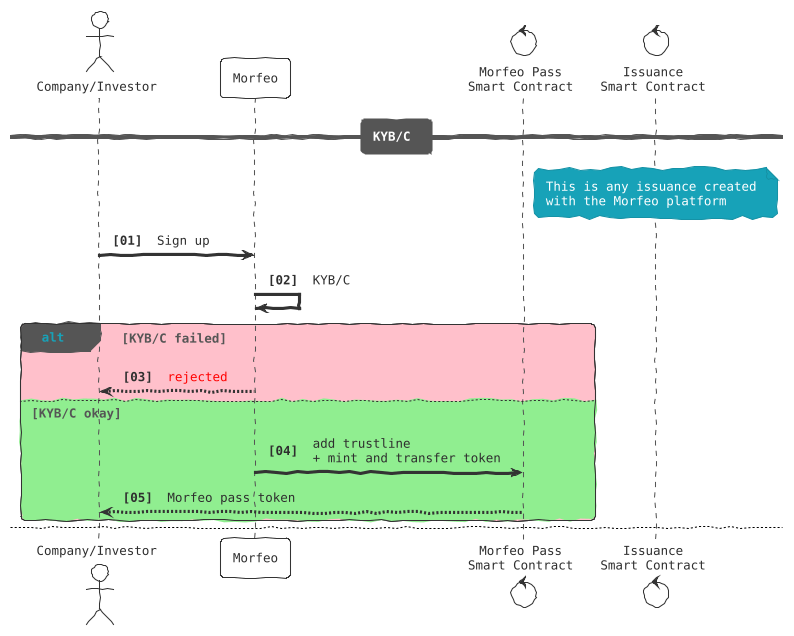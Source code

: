 @startuml seq-financial-instrument-contract
!theme sketchy-outline
skinparam DefaultFontName monospaced
autonumber 1 1 "<b>[00]"

actor "Company/Investor" as client
participant Morfeo as mph
control "Morfeo Pass\nSmart Contract" as token
control "Issuance\nSmart Contract" as sc
' == Issuance ==
' mph -> token: Issue(max_token_supply, ...params)


== KYB/C ==

note over sc: This is any issuance created\nwith the Morfeo platform
client -> mph: Sign up
mph -> mph: KYB/C
alt #Pink KYB/C failed
    mph --> client: <font color=red>rejected</font>
else #LightGreen KYB/C okay
    mph -> token: add trustline\n+ mint and transfer token
    token --> client: Morfeo pass token
end


newpage
' restart numbering
autonumber 1 1 "<b>[00]"
note over sc: This is any issuance created\nwith the Morfeo platform


== Operations ==

alt #Pink Account has not Morfeo pass token
    client -> sc: any operation
    sc --> client: <font color=red>rejected</font>
else #LightGreen Account has Morfeo pass token
    client -> sc: any operation
    sc --> client: <font color=green>accepted</font>
end

newpage
' restart numbering
autonumber 1 1 "<b>[00]"
note over sc: This is any issuance created\nwith the Morfeo platform
== Revoke ==
mph -> token: burn(client)
token --> mph

note across: The client's token is burned
client -> sc: any operation
sc --> client: <font color=red>rejected</font>

@enduml
